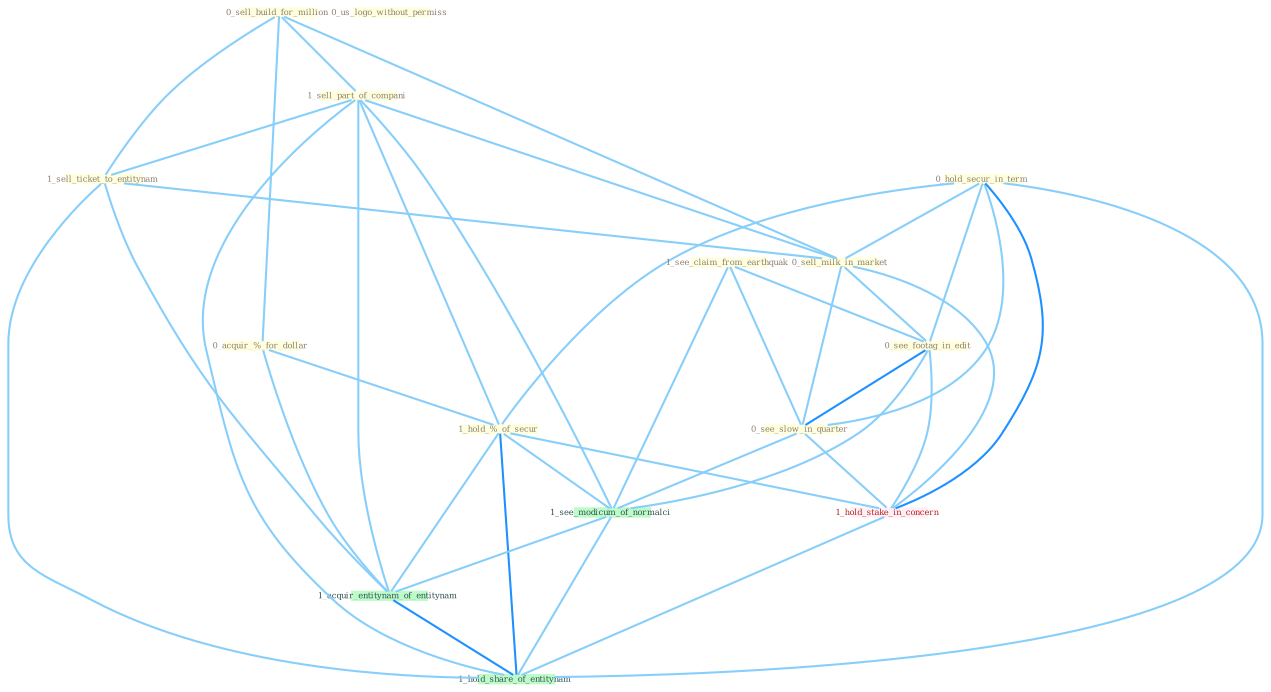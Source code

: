 Graph G{ 
    node
    [shape=polygon,style=filled,width=.5,height=.06,color="#BDFCC9",fixedsize=true,fontsize=4,
    fontcolor="#2f4f4f"];
    {node
    [color="#ffffe0", fontcolor="#8b7d6b"] "0_sell_build_for_million " "1_sell_part_of_compani " "0_acquir_%_for_dollar " "0_hold_secur_in_term " "0_us_logo_without_permiss " "1_see_claim_from_earthquak " "1_sell_ticket_to_entitynam " "0_sell_milk_in_market " "0_see_footag_in_edit " "1_hold_%_of_secur " "0_see_slow_in_quarter "}
{node [color="#fff0f5", fontcolor="#b22222"] "1_hold_stake_in_concern "}
edge [color="#B0E2FF"];

	"0_sell_build_for_million " -- "1_sell_part_of_compani " [w="1", color="#87cefa" ];
	"0_sell_build_for_million " -- "0_acquir_%_for_dollar " [w="1", color="#87cefa" ];
	"0_sell_build_for_million " -- "1_sell_ticket_to_entitynam " [w="1", color="#87cefa" ];
	"0_sell_build_for_million " -- "0_sell_milk_in_market " [w="1", color="#87cefa" ];
	"1_sell_part_of_compani " -- "1_sell_ticket_to_entitynam " [w="1", color="#87cefa" ];
	"1_sell_part_of_compani " -- "0_sell_milk_in_market " [w="1", color="#87cefa" ];
	"1_sell_part_of_compani " -- "1_hold_%_of_secur " [w="1", color="#87cefa" ];
	"1_sell_part_of_compani " -- "1_see_modicum_of_normalci " [w="1", color="#87cefa" ];
	"1_sell_part_of_compani " -- "1_acquir_entitynam_of_entitynam " [w="1", color="#87cefa" ];
	"1_sell_part_of_compani " -- "1_hold_share_of_entitynam " [w="1", color="#87cefa" ];
	"0_acquir_%_for_dollar " -- "1_hold_%_of_secur " [w="1", color="#87cefa" ];
	"0_acquir_%_for_dollar " -- "1_acquir_entitynam_of_entitynam " [w="1", color="#87cefa" ];
	"0_hold_secur_in_term " -- "0_sell_milk_in_market " [w="1", color="#87cefa" ];
	"0_hold_secur_in_term " -- "0_see_footag_in_edit " [w="1", color="#87cefa" ];
	"0_hold_secur_in_term " -- "1_hold_%_of_secur " [w="1", color="#87cefa" ];
	"0_hold_secur_in_term " -- "0_see_slow_in_quarter " [w="1", color="#87cefa" ];
	"0_hold_secur_in_term " -- "1_hold_stake_in_concern " [w="2", color="#1e90ff" , len=0.8];
	"0_hold_secur_in_term " -- "1_hold_share_of_entitynam " [w="1", color="#87cefa" ];
	"1_see_claim_from_earthquak " -- "0_see_footag_in_edit " [w="1", color="#87cefa" ];
	"1_see_claim_from_earthquak " -- "0_see_slow_in_quarter " [w="1", color="#87cefa" ];
	"1_see_claim_from_earthquak " -- "1_see_modicum_of_normalci " [w="1", color="#87cefa" ];
	"1_sell_ticket_to_entitynam " -- "0_sell_milk_in_market " [w="1", color="#87cefa" ];
	"1_sell_ticket_to_entitynam " -- "1_acquir_entitynam_of_entitynam " [w="1", color="#87cefa" ];
	"1_sell_ticket_to_entitynam " -- "1_hold_share_of_entitynam " [w="1", color="#87cefa" ];
	"0_sell_milk_in_market " -- "0_see_footag_in_edit " [w="1", color="#87cefa" ];
	"0_sell_milk_in_market " -- "0_see_slow_in_quarter " [w="1", color="#87cefa" ];
	"0_sell_milk_in_market " -- "1_hold_stake_in_concern " [w="1", color="#87cefa" ];
	"0_see_footag_in_edit " -- "0_see_slow_in_quarter " [w="2", color="#1e90ff" , len=0.8];
	"0_see_footag_in_edit " -- "1_hold_stake_in_concern " [w="1", color="#87cefa" ];
	"0_see_footag_in_edit " -- "1_see_modicum_of_normalci " [w="1", color="#87cefa" ];
	"1_hold_%_of_secur " -- "1_hold_stake_in_concern " [w="1", color="#87cefa" ];
	"1_hold_%_of_secur " -- "1_see_modicum_of_normalci " [w="1", color="#87cefa" ];
	"1_hold_%_of_secur " -- "1_acquir_entitynam_of_entitynam " [w="1", color="#87cefa" ];
	"1_hold_%_of_secur " -- "1_hold_share_of_entitynam " [w="2", color="#1e90ff" , len=0.8];
	"0_see_slow_in_quarter " -- "1_hold_stake_in_concern " [w="1", color="#87cefa" ];
	"0_see_slow_in_quarter " -- "1_see_modicum_of_normalci " [w="1", color="#87cefa" ];
	"1_hold_stake_in_concern " -- "1_hold_share_of_entitynam " [w="1", color="#87cefa" ];
	"1_see_modicum_of_normalci " -- "1_acquir_entitynam_of_entitynam " [w="1", color="#87cefa" ];
	"1_see_modicum_of_normalci " -- "1_hold_share_of_entitynam " [w="1", color="#87cefa" ];
	"1_acquir_entitynam_of_entitynam " -- "1_hold_share_of_entitynam " [w="2", color="#1e90ff" , len=0.8];
}